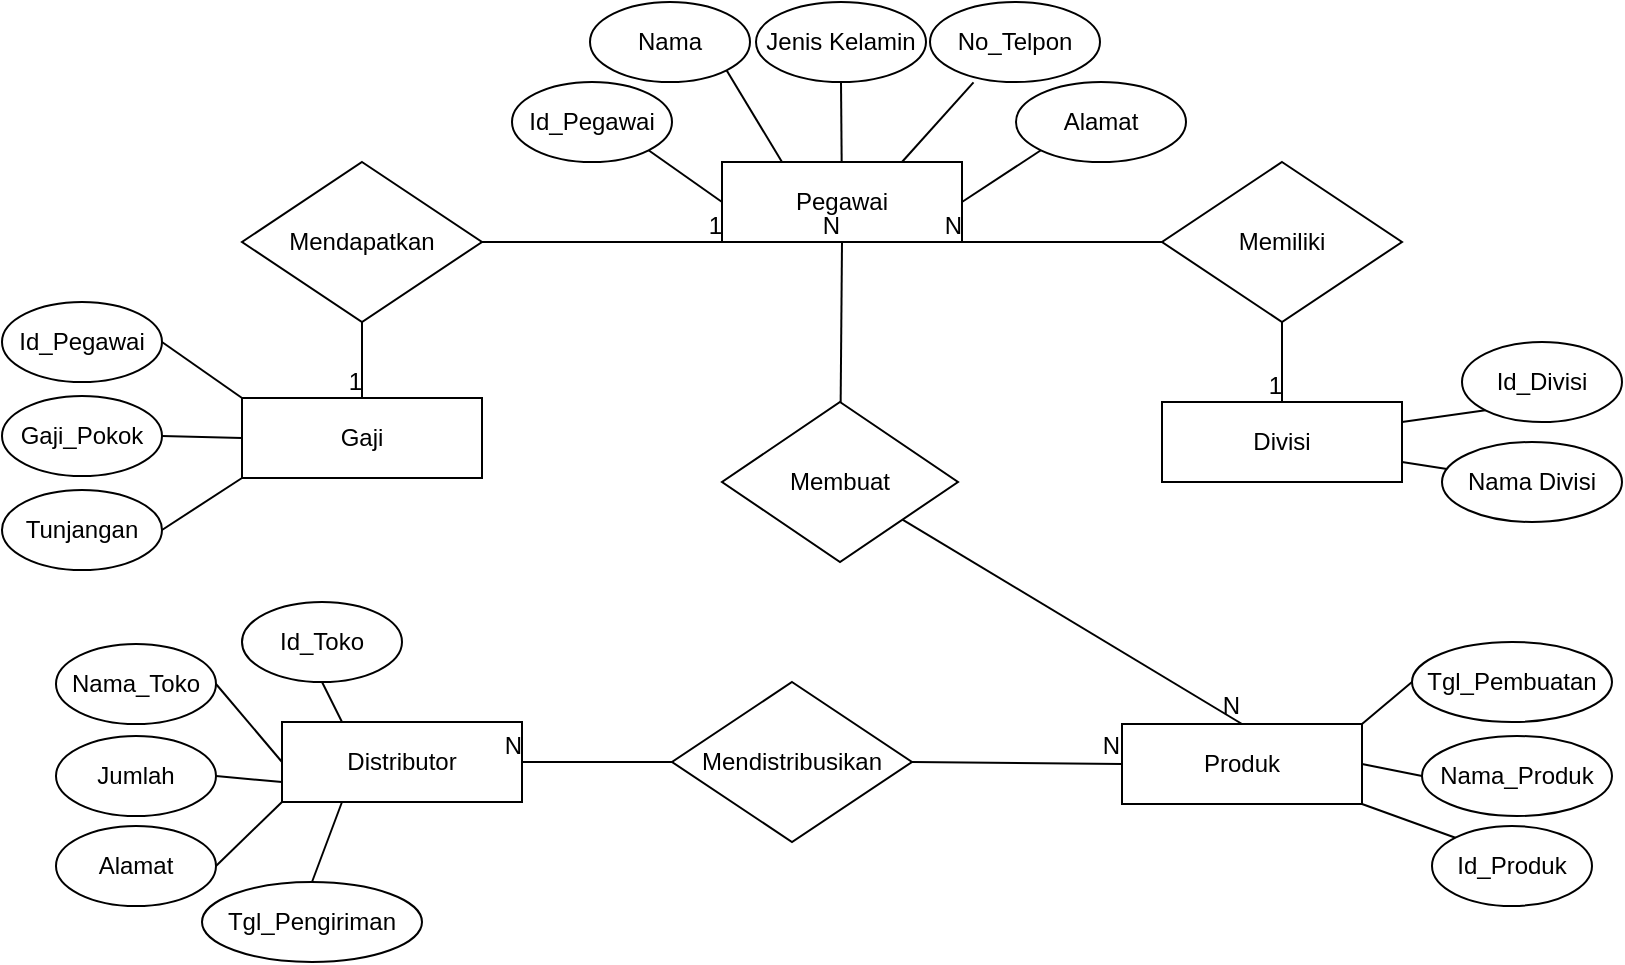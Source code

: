 <mxfile version="20.5.2" type="device"><diagram id="R2lEEEUBdFMjLlhIrx00" name="Page-1"><mxGraphModel dx="1278" dy="579" grid="1" gridSize="10" guides="1" tooltips="1" connect="1" arrows="1" fold="1" page="1" pageScale="1" pageWidth="850" pageHeight="1100" math="0" shadow="0" extFonts="Permanent Marker^https://fonts.googleapis.com/css?family=Permanent+Marker"><root><mxCell id="0"/><mxCell id="1" parent="0"/><mxCell id="UTF22KnhJ0llDRrfcCwW-1" value="Pegawai" style="rounded=0;whiteSpace=wrap;html=1;" vertex="1" parent="1"><mxGeometry x="400" y="80" width="120" height="40" as="geometry"/></mxCell><mxCell id="UTF22KnhJ0llDRrfcCwW-2" value="Gaji" style="rounded=0;whiteSpace=wrap;html=1;" vertex="1" parent="1"><mxGeometry x="160" y="198" width="120" height="40" as="geometry"/></mxCell><mxCell id="UTF22KnhJ0llDRrfcCwW-3" value="Divisi" style="rounded=0;whiteSpace=wrap;html=1;" vertex="1" parent="1"><mxGeometry x="620" y="200" width="120" height="40" as="geometry"/></mxCell><mxCell id="UTF22KnhJ0llDRrfcCwW-4" value="Nama" style="ellipse;whiteSpace=wrap;html=1;" vertex="1" parent="1"><mxGeometry x="334" width="80" height="40" as="geometry"/></mxCell><mxCell id="UTF22KnhJ0llDRrfcCwW-6" value="Id_Pegawai" style="ellipse;whiteSpace=wrap;html=1;" vertex="1" parent="1"><mxGeometry x="295" y="40" width="80" height="40" as="geometry"/></mxCell><mxCell id="UTF22KnhJ0llDRrfcCwW-7" value="No_Telpon" style="ellipse;whiteSpace=wrap;html=1;" vertex="1" parent="1"><mxGeometry x="504" width="85" height="40" as="geometry"/></mxCell><mxCell id="UTF22KnhJ0llDRrfcCwW-8" value="Jenis Kelamin" style="ellipse;whiteSpace=wrap;html=1;" vertex="1" parent="1"><mxGeometry x="417" width="85" height="40" as="geometry"/></mxCell><mxCell id="UTF22KnhJ0llDRrfcCwW-9" value="Alamat" style="ellipse;whiteSpace=wrap;html=1;" vertex="1" parent="1"><mxGeometry x="547" y="40" width="85" height="40" as="geometry"/></mxCell><mxCell id="UTF22KnhJ0llDRrfcCwW-10" value="" style="endArrow=none;html=1;rounded=0;exitX=1;exitY=1;exitDx=0;exitDy=0;entryX=0;entryY=0.5;entryDx=0;entryDy=0;" edge="1" parent="1" source="UTF22KnhJ0llDRrfcCwW-6" target="UTF22KnhJ0llDRrfcCwW-1"><mxGeometry width="50" height="50" relative="1" as="geometry"><mxPoint x="294" y="140" as="sourcePoint"/><mxPoint x="330" y="130" as="targetPoint"/></mxGeometry></mxCell><mxCell id="UTF22KnhJ0llDRrfcCwW-12" value="" style="endArrow=none;html=1;rounded=0;exitX=1;exitY=1;exitDx=0;exitDy=0;entryX=0.25;entryY=0;entryDx=0;entryDy=0;" edge="1" parent="1" source="UTF22KnhJ0llDRrfcCwW-4" target="UTF22KnhJ0llDRrfcCwW-1"><mxGeometry width="50" height="50" relative="1" as="geometry"><mxPoint x="340.004" y="40.002" as="sourcePoint"/><mxPoint x="381.72" y="55.86" as="targetPoint"/></mxGeometry></mxCell><mxCell id="UTF22KnhJ0llDRrfcCwW-13" value="" style="endArrow=none;html=1;rounded=0;exitX=0.5;exitY=1;exitDx=0;exitDy=0;" edge="1" parent="1" source="UTF22KnhJ0llDRrfcCwW-8" target="UTF22KnhJ0llDRrfcCwW-1"><mxGeometry width="50" height="50" relative="1" as="geometry"><mxPoint x="328.284" y="94.142" as="sourcePoint"/><mxPoint x="370" y="110" as="targetPoint"/></mxGeometry></mxCell><mxCell id="UTF22KnhJ0llDRrfcCwW-14" value="" style="endArrow=none;html=1;rounded=0;exitX=0.256;exitY=1.005;exitDx=0;exitDy=0;exitPerimeter=0;entryX=0.75;entryY=0;entryDx=0;entryDy=0;" edge="1" parent="1" source="UTF22KnhJ0llDRrfcCwW-7" target="UTF22KnhJ0llDRrfcCwW-1"><mxGeometry width="50" height="50" relative="1" as="geometry"><mxPoint x="338.284" y="104.142" as="sourcePoint"/><mxPoint x="380" y="120" as="targetPoint"/></mxGeometry></mxCell><mxCell id="UTF22KnhJ0llDRrfcCwW-15" value="" style="endArrow=none;html=1;rounded=0;exitX=0;exitY=1;exitDx=0;exitDy=0;entryX=1;entryY=0.5;entryDx=0;entryDy=0;" edge="1" parent="1" source="UTF22KnhJ0llDRrfcCwW-9" target="UTF22KnhJ0llDRrfcCwW-1"><mxGeometry width="50" height="50" relative="1" as="geometry"><mxPoint x="348.284" y="114.142" as="sourcePoint"/><mxPoint x="470" y="90" as="targetPoint"/></mxGeometry></mxCell><mxCell id="UTF22KnhJ0llDRrfcCwW-16" value="Id_Pegawai" style="ellipse;whiteSpace=wrap;html=1;" vertex="1" parent="1"><mxGeometry x="40" y="150" width="80" height="40" as="geometry"/></mxCell><mxCell id="UTF22KnhJ0llDRrfcCwW-17" value="Gaji_Pokok" style="ellipse;whiteSpace=wrap;html=1;" vertex="1" parent="1"><mxGeometry x="40" y="197" width="80" height="40" as="geometry"/></mxCell><mxCell id="UTF22KnhJ0llDRrfcCwW-18" value="Tunjangan" style="ellipse;whiteSpace=wrap;html=1;" vertex="1" parent="1"><mxGeometry x="40" y="244" width="80" height="40" as="geometry"/></mxCell><mxCell id="UTF22KnhJ0llDRrfcCwW-19" value="" style="endArrow=none;html=1;rounded=0;exitX=0;exitY=1;exitDx=0;exitDy=0;entryX=1;entryY=0.5;entryDx=0;entryDy=0;" edge="1" parent="1" source="UTF22KnhJ0llDRrfcCwW-2" target="UTF22KnhJ0llDRrfcCwW-18"><mxGeometry width="50" height="50" relative="1" as="geometry"><mxPoint x="318.284" y="84.142" as="sourcePoint"/><mxPoint x="354.5" y="110" as="targetPoint"/></mxGeometry></mxCell><mxCell id="UTF22KnhJ0llDRrfcCwW-20" value="" style="endArrow=none;html=1;rounded=0;exitX=0;exitY=0.5;exitDx=0;exitDy=0;entryX=1;entryY=0.5;entryDx=0;entryDy=0;" edge="1" parent="1" source="UTF22KnhJ0llDRrfcCwW-2" target="UTF22KnhJ0llDRrfcCwW-17"><mxGeometry width="50" height="50" relative="1" as="geometry"><mxPoint x="328.284" y="94.142" as="sourcePoint"/><mxPoint x="160" y="230" as="targetPoint"/></mxGeometry></mxCell><mxCell id="UTF22KnhJ0llDRrfcCwW-21" value="" style="endArrow=none;html=1;rounded=0;entryX=0;entryY=0;entryDx=0;entryDy=0;exitX=1;exitY=0.5;exitDx=0;exitDy=0;" edge="1" parent="1" source="UTF22KnhJ0llDRrfcCwW-16" target="UTF22KnhJ0llDRrfcCwW-2"><mxGeometry width="50" height="50" relative="1" as="geometry"><mxPoint x="200" y="330" as="sourcePoint"/><mxPoint x="374.5" y="130" as="targetPoint"/></mxGeometry></mxCell><mxCell id="UTF22KnhJ0llDRrfcCwW-22" value="Mendapatkan" style="rhombus;whiteSpace=wrap;html=1;" vertex="1" parent="1"><mxGeometry x="160" y="80" width="120" height="80" as="geometry"/></mxCell><mxCell id="UTF22KnhJ0llDRrfcCwW-23" value="Membuat" style="rhombus;whiteSpace=wrap;html=1;" vertex="1" parent="1"><mxGeometry x="400" y="200" width="118" height="80" as="geometry"/></mxCell><mxCell id="UTF22KnhJ0llDRrfcCwW-24" value="Memiliki" style="rhombus;whiteSpace=wrap;html=1;" vertex="1" parent="1"><mxGeometry x="620" y="80" width="120" height="80" as="geometry"/></mxCell><mxCell id="UTF22KnhJ0llDRrfcCwW-25" value="Id_Divisi" style="ellipse;whiteSpace=wrap;html=1;" vertex="1" parent="1"><mxGeometry x="770" y="170" width="80" height="40" as="geometry"/></mxCell><mxCell id="UTF22KnhJ0llDRrfcCwW-28" value="Nama Divisi" style="ellipse;whiteSpace=wrap;html=1;" vertex="1" parent="1"><mxGeometry x="760" y="220" width="90" height="40" as="geometry"/></mxCell><mxCell id="UTF22KnhJ0llDRrfcCwW-29" value="Produk" style="rounded=0;whiteSpace=wrap;html=1;" vertex="1" parent="1"><mxGeometry x="600" y="361" width="120" height="40" as="geometry"/></mxCell><mxCell id="UTF22KnhJ0llDRrfcCwW-30" value="Tgl_Pembuatan" style="ellipse;whiteSpace=wrap;html=1;" vertex="1" parent="1"><mxGeometry x="745" y="320" width="100" height="40" as="geometry"/></mxCell><mxCell id="UTF22KnhJ0llDRrfcCwW-31" value="Id_Produk" style="ellipse;whiteSpace=wrap;html=1;" vertex="1" parent="1"><mxGeometry x="755" y="412" width="80" height="40" as="geometry"/></mxCell><mxCell id="UTF22KnhJ0llDRrfcCwW-32" value="Nama_Produk" style="ellipse;whiteSpace=wrap;html=1;" vertex="1" parent="1"><mxGeometry x="750" y="367" width="95" height="40" as="geometry"/></mxCell><mxCell id="UTF22KnhJ0llDRrfcCwW-35" value="" style="endArrow=none;html=1;rounded=0;entryX=0;entryY=0.5;entryDx=0;entryDy=0;exitX=1;exitY=0;exitDx=0;exitDy=0;" edge="1" parent="1" source="UTF22KnhJ0llDRrfcCwW-29" target="UTF22KnhJ0llDRrfcCwW-30"><mxGeometry width="50" height="50" relative="1" as="geometry"><mxPoint x="750" y="360" as="sourcePoint"/><mxPoint x="210" y="430" as="targetPoint"/></mxGeometry></mxCell><mxCell id="UTF22KnhJ0llDRrfcCwW-36" value="" style="endArrow=none;html=1;rounded=0;exitX=1;exitY=0.5;exitDx=0;exitDy=0;entryX=0;entryY=0.5;entryDx=0;entryDy=0;" edge="1" parent="1" source="UTF22KnhJ0llDRrfcCwW-29" target="UTF22KnhJ0llDRrfcCwW-32"><mxGeometry width="50" height="50" relative="1" as="geometry"><mxPoint x="260" y="420" as="sourcePoint"/><mxPoint x="220" y="440" as="targetPoint"/></mxGeometry></mxCell><mxCell id="UTF22KnhJ0llDRrfcCwW-37" value="" style="endArrow=none;html=1;rounded=0;exitX=1;exitY=1;exitDx=0;exitDy=0;entryX=0;entryY=0;entryDx=0;entryDy=0;" edge="1" parent="1" source="UTF22KnhJ0llDRrfcCwW-29" target="UTF22KnhJ0llDRrfcCwW-31"><mxGeometry width="50" height="50" relative="1" as="geometry"><mxPoint x="270" y="430" as="sourcePoint"/><mxPoint x="230" y="450" as="targetPoint"/></mxGeometry></mxCell><mxCell id="UTF22KnhJ0llDRrfcCwW-38" value="" style="endArrow=none;html=1;rounded=0;entryX=0;entryY=1;entryDx=0;entryDy=0;exitX=1;exitY=0.25;exitDx=0;exitDy=0;" edge="1" parent="1" source="UTF22KnhJ0llDRrfcCwW-3" target="UTF22KnhJ0llDRrfcCwW-25"><mxGeometry width="50" height="50" relative="1" as="geometry"><mxPoint x="420" y="330" as="sourcePoint"/><mxPoint x="240" y="460" as="targetPoint"/><Array as="points"/></mxGeometry></mxCell><mxCell id="UTF22KnhJ0llDRrfcCwW-39" value="" style="endArrow=none;html=1;rounded=0;exitX=1;exitY=0.75;exitDx=0;exitDy=0;" edge="1" parent="1" source="UTF22KnhJ0llDRrfcCwW-3" target="UTF22KnhJ0llDRrfcCwW-28"><mxGeometry width="50" height="50" relative="1" as="geometry"><mxPoint x="290" y="450" as="sourcePoint"/><mxPoint x="250" y="470" as="targetPoint"/></mxGeometry></mxCell><mxCell id="UTF22KnhJ0llDRrfcCwW-48" value="" style="endArrow=none;html=1;rounded=0;exitX=1;exitY=0;exitDx=0;exitDy=0;startArrow=none;" edge="1" parent="1"><mxGeometry width="50" height="50" relative="1" as="geometry"><mxPoint x="400" y="120" as="sourcePoint"/><mxPoint x="400" y="120" as="targetPoint"/></mxGeometry></mxCell><mxCell id="UTF22KnhJ0llDRrfcCwW-69" value="" style="endArrow=none;html=1;rounded=0;entryX=0;entryY=1;entryDx=0;entryDy=0;exitX=1;exitY=0.5;exitDx=0;exitDy=0;" edge="1" parent="1" source="UTF22KnhJ0llDRrfcCwW-22" target="UTF22KnhJ0llDRrfcCwW-1"><mxGeometry relative="1" as="geometry"><mxPoint x="265" y="210" as="sourcePoint"/><mxPoint x="425" y="210" as="targetPoint"/></mxGeometry></mxCell><mxCell id="UTF22KnhJ0llDRrfcCwW-70" value="1" style="resizable=0;html=1;align=right;verticalAlign=bottom;" connectable="0" vertex="1" parent="UTF22KnhJ0llDRrfcCwW-69"><mxGeometry x="1" relative="1" as="geometry"/></mxCell><mxCell id="UTF22KnhJ0llDRrfcCwW-71" value="" style="endArrow=none;html=1;rounded=0;entryX=0.5;entryY=0;entryDx=0;entryDy=0;exitX=0.5;exitY=1;exitDx=0;exitDy=0;" edge="1" parent="1" source="UTF22KnhJ0llDRrfcCwW-22" target="UTF22KnhJ0llDRrfcCwW-2"><mxGeometry relative="1" as="geometry"><mxPoint x="260" y="230" as="sourcePoint"/><mxPoint x="410" y="130" as="targetPoint"/></mxGeometry></mxCell><mxCell id="UTF22KnhJ0llDRrfcCwW-72" value="1" style="resizable=0;html=1;align=right;verticalAlign=bottom;" connectable="0" vertex="1" parent="UTF22KnhJ0llDRrfcCwW-71"><mxGeometry x="1" relative="1" as="geometry"/></mxCell><mxCell id="UTF22KnhJ0llDRrfcCwW-73" value="" style="endArrow=none;html=1;rounded=0;exitX=0.5;exitY=1;exitDx=0;exitDy=0;entryX=0.5;entryY=0;entryDx=0;entryDy=0;" edge="1" parent="1" source="UTF22KnhJ0llDRrfcCwW-24" target="UTF22KnhJ0llDRrfcCwW-3"><mxGeometry relative="1" as="geometry"><mxPoint x="270" y="240" as="sourcePoint"/><mxPoint x="600" y="300" as="targetPoint"/></mxGeometry></mxCell><mxCell id="UTF22KnhJ0llDRrfcCwW-74" value="1" style="resizable=0;html=1;align=right;verticalAlign=bottom;" connectable="0" vertex="1" parent="UTF22KnhJ0llDRrfcCwW-73"><mxGeometry x="1" relative="1" as="geometry"/></mxCell><mxCell id="UTF22KnhJ0llDRrfcCwW-75" value="" style="endArrow=none;html=1;rounded=0;entryX=0.5;entryY=0;entryDx=0;entryDy=0;" edge="1" parent="1" source="UTF22KnhJ0llDRrfcCwW-23" target="UTF22KnhJ0llDRrfcCwW-29"><mxGeometry relative="1" as="geometry"><mxPoint x="380" y="280" as="sourcePoint"/><mxPoint x="540" y="280" as="targetPoint"/></mxGeometry></mxCell><mxCell id="UTF22KnhJ0llDRrfcCwW-76" value="N" style="resizable=0;html=1;align=right;verticalAlign=bottom;" connectable="0" vertex="1" parent="UTF22KnhJ0llDRrfcCwW-75"><mxGeometry x="1" relative="1" as="geometry"/></mxCell><mxCell id="UTF22KnhJ0llDRrfcCwW-79" value="" style="endArrow=none;html=1;rounded=0;entryX=1;entryY=1;entryDx=0;entryDy=0;exitX=0;exitY=0.5;exitDx=0;exitDy=0;" edge="1" parent="1" source="UTF22KnhJ0llDRrfcCwW-24" target="UTF22KnhJ0llDRrfcCwW-1"><mxGeometry relative="1" as="geometry"><mxPoint x="540.169" y="159.995" as="sourcePoint"/><mxPoint x="539.5" y="240.22" as="targetPoint"/></mxGeometry></mxCell><mxCell id="UTF22KnhJ0llDRrfcCwW-80" value="N" style="resizable=0;html=1;align=right;verticalAlign=bottom;" connectable="0" vertex="1" parent="UTF22KnhJ0llDRrfcCwW-79"><mxGeometry x="1" relative="1" as="geometry"/></mxCell><mxCell id="UTF22KnhJ0llDRrfcCwW-81" value="" style="endArrow=none;html=1;rounded=0;entryX=0.5;entryY=1;entryDx=0;entryDy=0;" edge="1" parent="1" source="UTF22KnhJ0llDRrfcCwW-23" target="UTF22KnhJ0llDRrfcCwW-1"><mxGeometry relative="1" as="geometry"><mxPoint x="642" y="230" as="sourcePoint"/><mxPoint x="530" y="130" as="targetPoint"/></mxGeometry></mxCell><mxCell id="UTF22KnhJ0llDRrfcCwW-82" value="N" style="resizable=0;html=1;align=right;verticalAlign=bottom;" connectable="0" vertex="1" parent="UTF22KnhJ0llDRrfcCwW-81"><mxGeometry x="1" relative="1" as="geometry"/></mxCell><mxCell id="UTF22KnhJ0llDRrfcCwW-88" value="Distributor" style="rounded=0;whiteSpace=wrap;html=1;" vertex="1" parent="1"><mxGeometry x="180" y="360" width="120" height="40" as="geometry"/></mxCell><mxCell id="UTF22KnhJ0llDRrfcCwW-89" value="Id_Toko" style="ellipse;whiteSpace=wrap;html=1;" vertex="1" parent="1"><mxGeometry x="160" y="300" width="80" height="40" as="geometry"/></mxCell><mxCell id="UTF22KnhJ0llDRrfcCwW-91" value="Nama_Toko" style="ellipse;whiteSpace=wrap;html=1;" vertex="1" parent="1"><mxGeometry x="67" y="321" width="80" height="40" as="geometry"/></mxCell><mxCell id="UTF22KnhJ0llDRrfcCwW-92" value="Alamat" style="ellipse;whiteSpace=wrap;html=1;" vertex="1" parent="1"><mxGeometry x="67" y="412" width="80" height="40" as="geometry"/></mxCell><mxCell id="UTF22KnhJ0llDRrfcCwW-93" value="Tgl_Pengiriman" style="ellipse;whiteSpace=wrap;html=1;" vertex="1" parent="1"><mxGeometry x="140" y="440" width="110" height="40" as="geometry"/></mxCell><mxCell id="UTF22KnhJ0llDRrfcCwW-95" value="Jumlah" style="ellipse;whiteSpace=wrap;html=1;" vertex="1" parent="1"><mxGeometry x="67" y="367" width="80" height="40" as="geometry"/></mxCell><mxCell id="UTF22KnhJ0llDRrfcCwW-97" value="" style="endArrow=none;html=1;rounded=0;exitX=0.25;exitY=0;exitDx=0;exitDy=0;entryX=0.5;entryY=1;entryDx=0;entryDy=0;" edge="1" parent="1" source="UTF22KnhJ0llDRrfcCwW-88" target="UTF22KnhJ0llDRrfcCwW-89"><mxGeometry width="50" height="50" relative="1" as="geometry"><mxPoint x="187" y="280" as="sourcePoint"/><mxPoint x="150" y="340" as="targetPoint"/></mxGeometry></mxCell><mxCell id="UTF22KnhJ0llDRrfcCwW-98" value="" style="endArrow=none;html=1;rounded=0;exitX=0;exitY=0.5;exitDx=0;exitDy=0;entryX=1;entryY=0.5;entryDx=0;entryDy=0;" edge="1" parent="1" source="UTF22KnhJ0llDRrfcCwW-88" target="UTF22KnhJ0llDRrfcCwW-91"><mxGeometry width="50" height="50" relative="1" as="geometry"><mxPoint x="180" y="258" as="sourcePoint"/><mxPoint x="140" y="284" as="targetPoint"/></mxGeometry></mxCell><mxCell id="UTF22KnhJ0llDRrfcCwW-99" value="" style="endArrow=none;html=1;rounded=0;exitX=0;exitY=1;exitDx=0;exitDy=0;entryX=1;entryY=0.5;entryDx=0;entryDy=0;" edge="1" parent="1" source="UTF22KnhJ0llDRrfcCwW-88" target="UTF22KnhJ0llDRrfcCwW-92"><mxGeometry width="50" height="50" relative="1" as="geometry"><mxPoint x="190" y="268" as="sourcePoint"/><mxPoint x="150" y="294" as="targetPoint"/></mxGeometry></mxCell><mxCell id="UTF22KnhJ0llDRrfcCwW-100" value="" style="endArrow=none;html=1;rounded=0;exitX=0.25;exitY=1;exitDx=0;exitDy=0;entryX=0.5;entryY=0;entryDx=0;entryDy=0;" edge="1" parent="1" source="UTF22KnhJ0llDRrfcCwW-88" target="UTF22KnhJ0llDRrfcCwW-93"><mxGeometry width="50" height="50" relative="1" as="geometry"><mxPoint x="200" y="278" as="sourcePoint"/><mxPoint x="160" y="304" as="targetPoint"/></mxGeometry></mxCell><mxCell id="UTF22KnhJ0llDRrfcCwW-101" value="" style="endArrow=none;html=1;rounded=0;entryX=1;entryY=0.5;entryDx=0;entryDy=0;" edge="1" parent="1" target="UTF22KnhJ0llDRrfcCwW-95"><mxGeometry width="50" height="50" relative="1" as="geometry"><mxPoint x="180" y="390" as="sourcePoint"/><mxPoint x="170" y="314" as="targetPoint"/></mxGeometry></mxCell><mxCell id="UTF22KnhJ0llDRrfcCwW-102" value="Mendistribusikan" style="rhombus;whiteSpace=wrap;html=1;" vertex="1" parent="1"><mxGeometry x="375" y="340" width="120" height="80" as="geometry"/></mxCell><mxCell id="UTF22KnhJ0llDRrfcCwW-103" value="" style="endArrow=none;html=1;rounded=0;entryX=0;entryY=0.5;entryDx=0;entryDy=0;exitX=1;exitY=0.5;exitDx=0;exitDy=0;" edge="1" parent="1" source="UTF22KnhJ0llDRrfcCwW-102" target="UTF22KnhJ0llDRrfcCwW-29"><mxGeometry relative="1" as="geometry"><mxPoint x="502.911" y="268.366" as="sourcePoint"/><mxPoint x="679.5" y="370" as="targetPoint"/></mxGeometry></mxCell><mxCell id="UTF22KnhJ0llDRrfcCwW-104" value="N" style="resizable=0;html=1;align=right;verticalAlign=bottom;" connectable="0" vertex="1" parent="UTF22KnhJ0llDRrfcCwW-103"><mxGeometry x="1" relative="1" as="geometry"/></mxCell><mxCell id="UTF22KnhJ0llDRrfcCwW-105" value="" style="endArrow=none;html=1;rounded=0;entryX=1;entryY=0.5;entryDx=0;entryDy=0;exitX=0;exitY=0.5;exitDx=0;exitDy=0;" edge="1" parent="1" source="UTF22KnhJ0llDRrfcCwW-102" target="UTF22KnhJ0llDRrfcCwW-88"><mxGeometry relative="1" as="geometry"><mxPoint x="512.911" y="278.366" as="sourcePoint"/><mxPoint x="689.5" y="380" as="targetPoint"/></mxGeometry></mxCell><mxCell id="UTF22KnhJ0llDRrfcCwW-106" value="N" style="resizable=0;html=1;align=right;verticalAlign=bottom;" connectable="0" vertex="1" parent="UTF22KnhJ0llDRrfcCwW-105"><mxGeometry x="1" relative="1" as="geometry"/></mxCell></root></mxGraphModel></diagram></mxfile>
